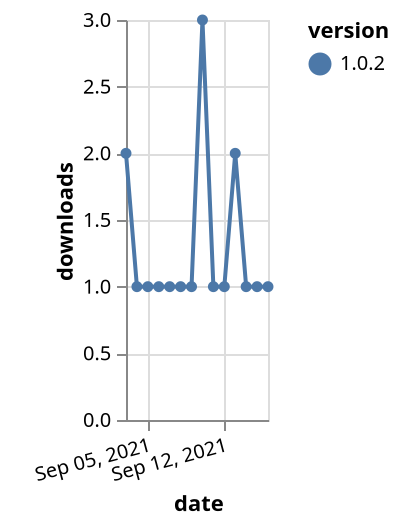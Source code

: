 {"$schema": "https://vega.github.io/schema/vega-lite/v5.json", "description": "A simple bar chart with embedded data.", "data": {"values": [{"date": "2021-09-03", "total": 132, "delta": 2, "version": "1.0.2"}, {"date": "2021-09-04", "total": 133, "delta": 1, "version": "1.0.2"}, {"date": "2021-09-05", "total": 134, "delta": 1, "version": "1.0.2"}, {"date": "2021-09-06", "total": 135, "delta": 1, "version": "1.0.2"}, {"date": "2021-09-07", "total": 136, "delta": 1, "version": "1.0.2"}, {"date": "2021-09-08", "total": 137, "delta": 1, "version": "1.0.2"}, {"date": "2021-09-09", "total": 138, "delta": 1, "version": "1.0.2"}, {"date": "2021-09-10", "total": 141, "delta": 3, "version": "1.0.2"}, {"date": "2021-09-11", "total": 142, "delta": 1, "version": "1.0.2"}, {"date": "2021-09-12", "total": 143, "delta": 1, "version": "1.0.2"}, {"date": "2021-09-13", "total": 145, "delta": 2, "version": "1.0.2"}, {"date": "2021-09-14", "total": 146, "delta": 1, "version": "1.0.2"}, {"date": "2021-09-15", "total": 147, "delta": 1, "version": "1.0.2"}, {"date": "2021-09-16", "total": 148, "delta": 1, "version": "1.0.2"}]}, "width": "container", "mark": {"type": "line", "point": {"filled": true}}, "encoding": {"x": {"field": "date", "type": "temporal", "timeUnit": "yearmonthdate", "title": "date", "axis": {"labelAngle": -15}}, "y": {"field": "delta", "type": "quantitative", "title": "downloads"}, "color": {"field": "version", "type": "nominal"}, "tooltip": {"field": "delta"}}}